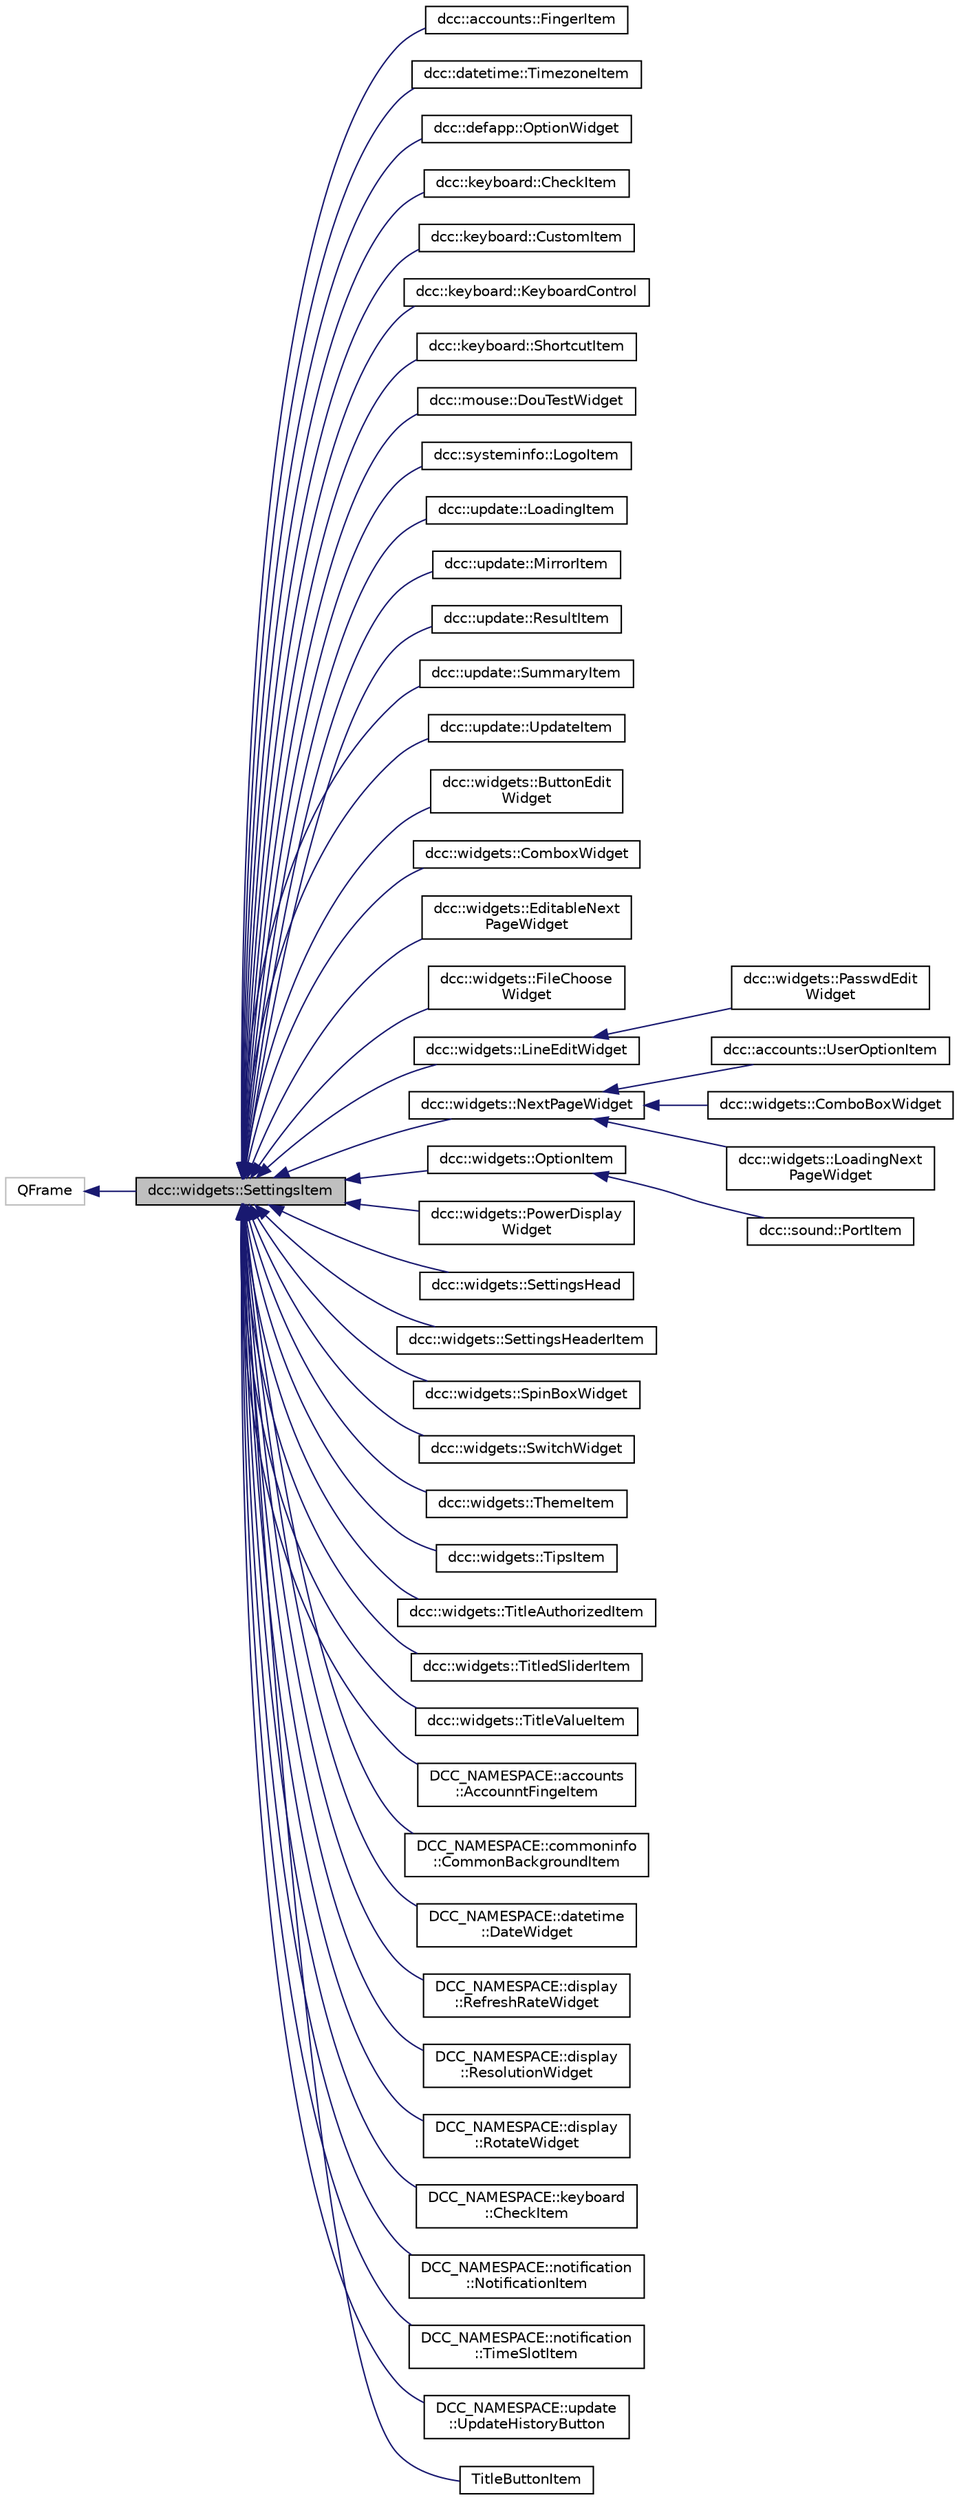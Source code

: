 digraph "dcc::widgets::SettingsItem"
{
  edge [fontname="Helvetica",fontsize="10",labelfontname="Helvetica",labelfontsize="10"];
  node [fontname="Helvetica",fontsize="10",shape=record];
  rankdir="LR";
  Node0 [label="dcc::widgets::SettingsItem",height=0.2,width=0.4,color="black", fillcolor="grey75", style="filled", fontcolor="black"];
  Node1 -> Node0 [dir="back",color="midnightblue",fontsize="10",style="solid",fontname="Helvetica"];
  Node1 [label="QFrame",height=0.2,width=0.4,color="grey75", fillcolor="white", style="filled"];
  Node0 -> Node2 [dir="back",color="midnightblue",fontsize="10",style="solid",fontname="Helvetica"];
  Node2 [label="dcc::accounts::FingerItem",height=0.2,width=0.4,color="black", fillcolor="white", style="filled",URL="$classdcc_1_1accounts_1_1_finger_item.html"];
  Node0 -> Node3 [dir="back",color="midnightblue",fontsize="10",style="solid",fontname="Helvetica"];
  Node3 [label="dcc::datetime::TimezoneItem",height=0.2,width=0.4,color="black", fillcolor="white", style="filled",URL="$classdcc_1_1datetime_1_1_timezone_item.html"];
  Node0 -> Node4 [dir="back",color="midnightblue",fontsize="10",style="solid",fontname="Helvetica"];
  Node4 [label="dcc::defapp::OptionWidget",height=0.2,width=0.4,color="black", fillcolor="white", style="filled",URL="$classdcc_1_1defapp_1_1_option_widget.html"];
  Node0 -> Node5 [dir="back",color="midnightblue",fontsize="10",style="solid",fontname="Helvetica"];
  Node5 [label="dcc::keyboard::CheckItem",height=0.2,width=0.4,color="black", fillcolor="white", style="filled",URL="$classdcc_1_1keyboard_1_1_check_item.html"];
  Node0 -> Node6 [dir="back",color="midnightblue",fontsize="10",style="solid",fontname="Helvetica"];
  Node6 [label="dcc::keyboard::CustomItem",height=0.2,width=0.4,color="black", fillcolor="white", style="filled",URL="$classdcc_1_1keyboard_1_1_custom_item.html"];
  Node0 -> Node7 [dir="back",color="midnightblue",fontsize="10",style="solid",fontname="Helvetica"];
  Node7 [label="dcc::keyboard::KeyboardControl",height=0.2,width=0.4,color="black", fillcolor="white", style="filled",URL="$classdcc_1_1keyboard_1_1_keyboard_control.html"];
  Node0 -> Node8 [dir="back",color="midnightblue",fontsize="10",style="solid",fontname="Helvetica"];
  Node8 [label="dcc::keyboard::ShortcutItem",height=0.2,width=0.4,color="black", fillcolor="white", style="filled",URL="$classdcc_1_1keyboard_1_1_shortcut_item.html"];
  Node0 -> Node9 [dir="back",color="midnightblue",fontsize="10",style="solid",fontname="Helvetica"];
  Node9 [label="dcc::mouse::DouTestWidget",height=0.2,width=0.4,color="black", fillcolor="white", style="filled",URL="$classdcc_1_1mouse_1_1_dou_test_widget.html"];
  Node0 -> Node10 [dir="back",color="midnightblue",fontsize="10",style="solid",fontname="Helvetica"];
  Node10 [label="dcc::systeminfo::LogoItem",height=0.2,width=0.4,color="black", fillcolor="white", style="filled",URL="$classdcc_1_1systeminfo_1_1_logo_item.html"];
  Node0 -> Node11 [dir="back",color="midnightblue",fontsize="10",style="solid",fontname="Helvetica"];
  Node11 [label="dcc::update::LoadingItem",height=0.2,width=0.4,color="black", fillcolor="white", style="filled",URL="$classdcc_1_1update_1_1_loading_item.html"];
  Node0 -> Node12 [dir="back",color="midnightblue",fontsize="10",style="solid",fontname="Helvetica"];
  Node12 [label="dcc::update::MirrorItem",height=0.2,width=0.4,color="black", fillcolor="white", style="filled",URL="$classdcc_1_1update_1_1_mirror_item.html"];
  Node0 -> Node13 [dir="back",color="midnightblue",fontsize="10",style="solid",fontname="Helvetica"];
  Node13 [label="dcc::update::ResultItem",height=0.2,width=0.4,color="black", fillcolor="white", style="filled",URL="$classdcc_1_1update_1_1_result_item.html"];
  Node0 -> Node14 [dir="back",color="midnightblue",fontsize="10",style="solid",fontname="Helvetica"];
  Node14 [label="dcc::update::SummaryItem",height=0.2,width=0.4,color="black", fillcolor="white", style="filled",URL="$classdcc_1_1update_1_1_summary_item.html"];
  Node0 -> Node15 [dir="back",color="midnightblue",fontsize="10",style="solid",fontname="Helvetica"];
  Node15 [label="dcc::update::UpdateItem",height=0.2,width=0.4,color="black", fillcolor="white", style="filled",URL="$classdcc_1_1update_1_1_update_item.html"];
  Node0 -> Node16 [dir="back",color="midnightblue",fontsize="10",style="solid",fontname="Helvetica"];
  Node16 [label="dcc::widgets::ButtonEdit\lWidget",height=0.2,width=0.4,color="black", fillcolor="white", style="filled",URL="$classdcc_1_1widgets_1_1_button_edit_widget.html"];
  Node0 -> Node17 [dir="back",color="midnightblue",fontsize="10",style="solid",fontname="Helvetica"];
  Node17 [label="dcc::widgets::ComboxWidget",height=0.2,width=0.4,color="black", fillcolor="white", style="filled",URL="$classdcc_1_1widgets_1_1_combox_widget.html"];
  Node0 -> Node18 [dir="back",color="midnightblue",fontsize="10",style="solid",fontname="Helvetica"];
  Node18 [label="dcc::widgets::EditableNext\lPageWidget",height=0.2,width=0.4,color="black", fillcolor="white", style="filled",URL="$classdcc_1_1widgets_1_1_editable_next_page_widget.html"];
  Node0 -> Node19 [dir="back",color="midnightblue",fontsize="10",style="solid",fontname="Helvetica"];
  Node19 [label="dcc::widgets::FileChoose\lWidget",height=0.2,width=0.4,color="black", fillcolor="white", style="filled",URL="$classdcc_1_1widgets_1_1_file_choose_widget.html"];
  Node0 -> Node20 [dir="back",color="midnightblue",fontsize="10",style="solid",fontname="Helvetica"];
  Node20 [label="dcc::widgets::LineEditWidget",height=0.2,width=0.4,color="black", fillcolor="white", style="filled",URL="$classdcc_1_1widgets_1_1_line_edit_widget.html"];
  Node20 -> Node21 [dir="back",color="midnightblue",fontsize="10",style="solid",fontname="Helvetica"];
  Node21 [label="dcc::widgets::PasswdEdit\lWidget",height=0.2,width=0.4,color="black", fillcolor="white", style="filled",URL="$classdcc_1_1widgets_1_1_passwd_edit_widget.html"];
  Node0 -> Node22 [dir="back",color="midnightblue",fontsize="10",style="solid",fontname="Helvetica"];
  Node22 [label="dcc::widgets::NextPageWidget",height=0.2,width=0.4,color="black", fillcolor="white", style="filled",URL="$classdcc_1_1widgets_1_1_next_page_widget.html"];
  Node22 -> Node23 [dir="back",color="midnightblue",fontsize="10",style="solid",fontname="Helvetica"];
  Node23 [label="dcc::accounts::UserOptionItem",height=0.2,width=0.4,color="black", fillcolor="white", style="filled",URL="$classdcc_1_1accounts_1_1_user_option_item.html"];
  Node22 -> Node24 [dir="back",color="midnightblue",fontsize="10",style="solid",fontname="Helvetica"];
  Node24 [label="dcc::widgets::ComboBoxWidget",height=0.2,width=0.4,color="black", fillcolor="white", style="filled",URL="$classdcc_1_1widgets_1_1_combo_box_widget.html"];
  Node22 -> Node25 [dir="back",color="midnightblue",fontsize="10",style="solid",fontname="Helvetica"];
  Node25 [label="dcc::widgets::LoadingNext\lPageWidget",height=0.2,width=0.4,color="black", fillcolor="white", style="filled",URL="$classdcc_1_1widgets_1_1_loading_next_page_widget.html"];
  Node0 -> Node26 [dir="back",color="midnightblue",fontsize="10",style="solid",fontname="Helvetica"];
  Node26 [label="dcc::widgets::OptionItem",height=0.2,width=0.4,color="black", fillcolor="white", style="filled",URL="$classdcc_1_1widgets_1_1_option_item.html"];
  Node26 -> Node27 [dir="back",color="midnightblue",fontsize="10",style="solid",fontname="Helvetica"];
  Node27 [label="dcc::sound::PortItem",height=0.2,width=0.4,color="black", fillcolor="white", style="filled",URL="$classdcc_1_1sound_1_1_port_item.html"];
  Node0 -> Node28 [dir="back",color="midnightblue",fontsize="10",style="solid",fontname="Helvetica"];
  Node28 [label="dcc::widgets::PowerDisplay\lWidget",height=0.2,width=0.4,color="black", fillcolor="white", style="filled",URL="$classdcc_1_1widgets_1_1_power_display_widget.html"];
  Node0 -> Node29 [dir="back",color="midnightblue",fontsize="10",style="solid",fontname="Helvetica"];
  Node29 [label="dcc::widgets::SettingsHead",height=0.2,width=0.4,color="black", fillcolor="white", style="filled",URL="$classdcc_1_1widgets_1_1_settings_head.html"];
  Node0 -> Node30 [dir="back",color="midnightblue",fontsize="10",style="solid",fontname="Helvetica"];
  Node30 [label="dcc::widgets::SettingsHeaderItem",height=0.2,width=0.4,color="black", fillcolor="white", style="filled",URL="$classdcc_1_1widgets_1_1_settings_header_item.html"];
  Node0 -> Node31 [dir="back",color="midnightblue",fontsize="10",style="solid",fontname="Helvetica"];
  Node31 [label="dcc::widgets::SpinBoxWidget",height=0.2,width=0.4,color="black", fillcolor="white", style="filled",URL="$classdcc_1_1widgets_1_1_spin_box_widget.html"];
  Node0 -> Node32 [dir="back",color="midnightblue",fontsize="10",style="solid",fontname="Helvetica"];
  Node32 [label="dcc::widgets::SwitchWidget",height=0.2,width=0.4,color="black", fillcolor="white", style="filled",URL="$classdcc_1_1widgets_1_1_switch_widget.html"];
  Node0 -> Node33 [dir="back",color="midnightblue",fontsize="10",style="solid",fontname="Helvetica"];
  Node33 [label="dcc::widgets::ThemeItem",height=0.2,width=0.4,color="black", fillcolor="white", style="filled",URL="$classdcc_1_1widgets_1_1_theme_item.html"];
  Node0 -> Node34 [dir="back",color="midnightblue",fontsize="10",style="solid",fontname="Helvetica"];
  Node34 [label="dcc::widgets::TipsItem",height=0.2,width=0.4,color="black", fillcolor="white", style="filled",URL="$classdcc_1_1widgets_1_1_tips_item.html"];
  Node0 -> Node35 [dir="back",color="midnightblue",fontsize="10",style="solid",fontname="Helvetica"];
  Node35 [label="dcc::widgets::TitleAuthorizedItem",height=0.2,width=0.4,color="black", fillcolor="white", style="filled",URL="$classdcc_1_1widgets_1_1_title_authorized_item.html"];
  Node0 -> Node36 [dir="back",color="midnightblue",fontsize="10",style="solid",fontname="Helvetica"];
  Node36 [label="dcc::widgets::TitledSliderItem",height=0.2,width=0.4,color="black", fillcolor="white", style="filled",URL="$classdcc_1_1widgets_1_1_titled_slider_item.html"];
  Node0 -> Node37 [dir="back",color="midnightblue",fontsize="10",style="solid",fontname="Helvetica"];
  Node37 [label="dcc::widgets::TitleValueItem",height=0.2,width=0.4,color="black", fillcolor="white", style="filled",URL="$classdcc_1_1widgets_1_1_title_value_item.html"];
  Node0 -> Node38 [dir="back",color="midnightblue",fontsize="10",style="solid",fontname="Helvetica"];
  Node38 [label="DCC_NAMESPACE::accounts\l::AccounntFingeItem",height=0.2,width=0.4,color="black", fillcolor="white", style="filled",URL="$class_d_c_c___n_a_m_e_s_p_a_c_e_1_1accounts_1_1_accounnt_finge_item.html"];
  Node0 -> Node39 [dir="back",color="midnightblue",fontsize="10",style="solid",fontname="Helvetica"];
  Node39 [label="DCC_NAMESPACE::commoninfo\l::CommonBackgroundItem",height=0.2,width=0.4,color="black", fillcolor="white", style="filled",URL="$class_d_c_c___n_a_m_e_s_p_a_c_e_1_1commoninfo_1_1_common_background_item.html"];
  Node0 -> Node40 [dir="back",color="midnightblue",fontsize="10",style="solid",fontname="Helvetica"];
  Node40 [label="DCC_NAMESPACE::datetime\l::DateWidget",height=0.2,width=0.4,color="black", fillcolor="white", style="filled",URL="$class_d_c_c___n_a_m_e_s_p_a_c_e_1_1datetime_1_1_date_widget.html"];
  Node0 -> Node41 [dir="back",color="midnightblue",fontsize="10",style="solid",fontname="Helvetica"];
  Node41 [label="DCC_NAMESPACE::display\l::RefreshRateWidget",height=0.2,width=0.4,color="black", fillcolor="white", style="filled",URL="$class_d_c_c___n_a_m_e_s_p_a_c_e_1_1display_1_1_refresh_rate_widget.html"];
  Node0 -> Node42 [dir="back",color="midnightblue",fontsize="10",style="solid",fontname="Helvetica"];
  Node42 [label="DCC_NAMESPACE::display\l::ResolutionWidget",height=0.2,width=0.4,color="black", fillcolor="white", style="filled",URL="$class_d_c_c___n_a_m_e_s_p_a_c_e_1_1display_1_1_resolution_widget.html"];
  Node0 -> Node43 [dir="back",color="midnightblue",fontsize="10",style="solid",fontname="Helvetica"];
  Node43 [label="DCC_NAMESPACE::display\l::RotateWidget",height=0.2,width=0.4,color="black", fillcolor="white", style="filled",URL="$class_d_c_c___n_a_m_e_s_p_a_c_e_1_1display_1_1_rotate_widget.html"];
  Node0 -> Node44 [dir="back",color="midnightblue",fontsize="10",style="solid",fontname="Helvetica"];
  Node44 [label="DCC_NAMESPACE::keyboard\l::CheckItem",height=0.2,width=0.4,color="black", fillcolor="white", style="filled",URL="$class_d_c_c___n_a_m_e_s_p_a_c_e_1_1keyboard_1_1_check_item.html"];
  Node0 -> Node45 [dir="back",color="midnightblue",fontsize="10",style="solid",fontname="Helvetica"];
  Node45 [label="DCC_NAMESPACE::notification\l::NotificationItem",height=0.2,width=0.4,color="black", fillcolor="white", style="filled",URL="$class_d_c_c___n_a_m_e_s_p_a_c_e_1_1notification_1_1_notification_item.html"];
  Node0 -> Node46 [dir="back",color="midnightblue",fontsize="10",style="solid",fontname="Helvetica"];
  Node46 [label="DCC_NAMESPACE::notification\l::TimeSlotItem",height=0.2,width=0.4,color="black", fillcolor="white", style="filled",URL="$class_d_c_c___n_a_m_e_s_p_a_c_e_1_1notification_1_1_time_slot_item.html"];
  Node0 -> Node47 [dir="back",color="midnightblue",fontsize="10",style="solid",fontname="Helvetica"];
  Node47 [label="DCC_NAMESPACE::update\l::UpdateHistoryButton",height=0.2,width=0.4,color="black", fillcolor="white", style="filled",URL="$class_d_c_c___n_a_m_e_s_p_a_c_e_1_1update_1_1_update_history_button.html"];
  Node0 -> Node48 [dir="back",color="midnightblue",fontsize="10",style="solid",fontname="Helvetica"];
  Node48 [label="TitleButtonItem",height=0.2,width=0.4,color="black", fillcolor="white", style="filled",URL="$class_title_button_item.html"];
}
